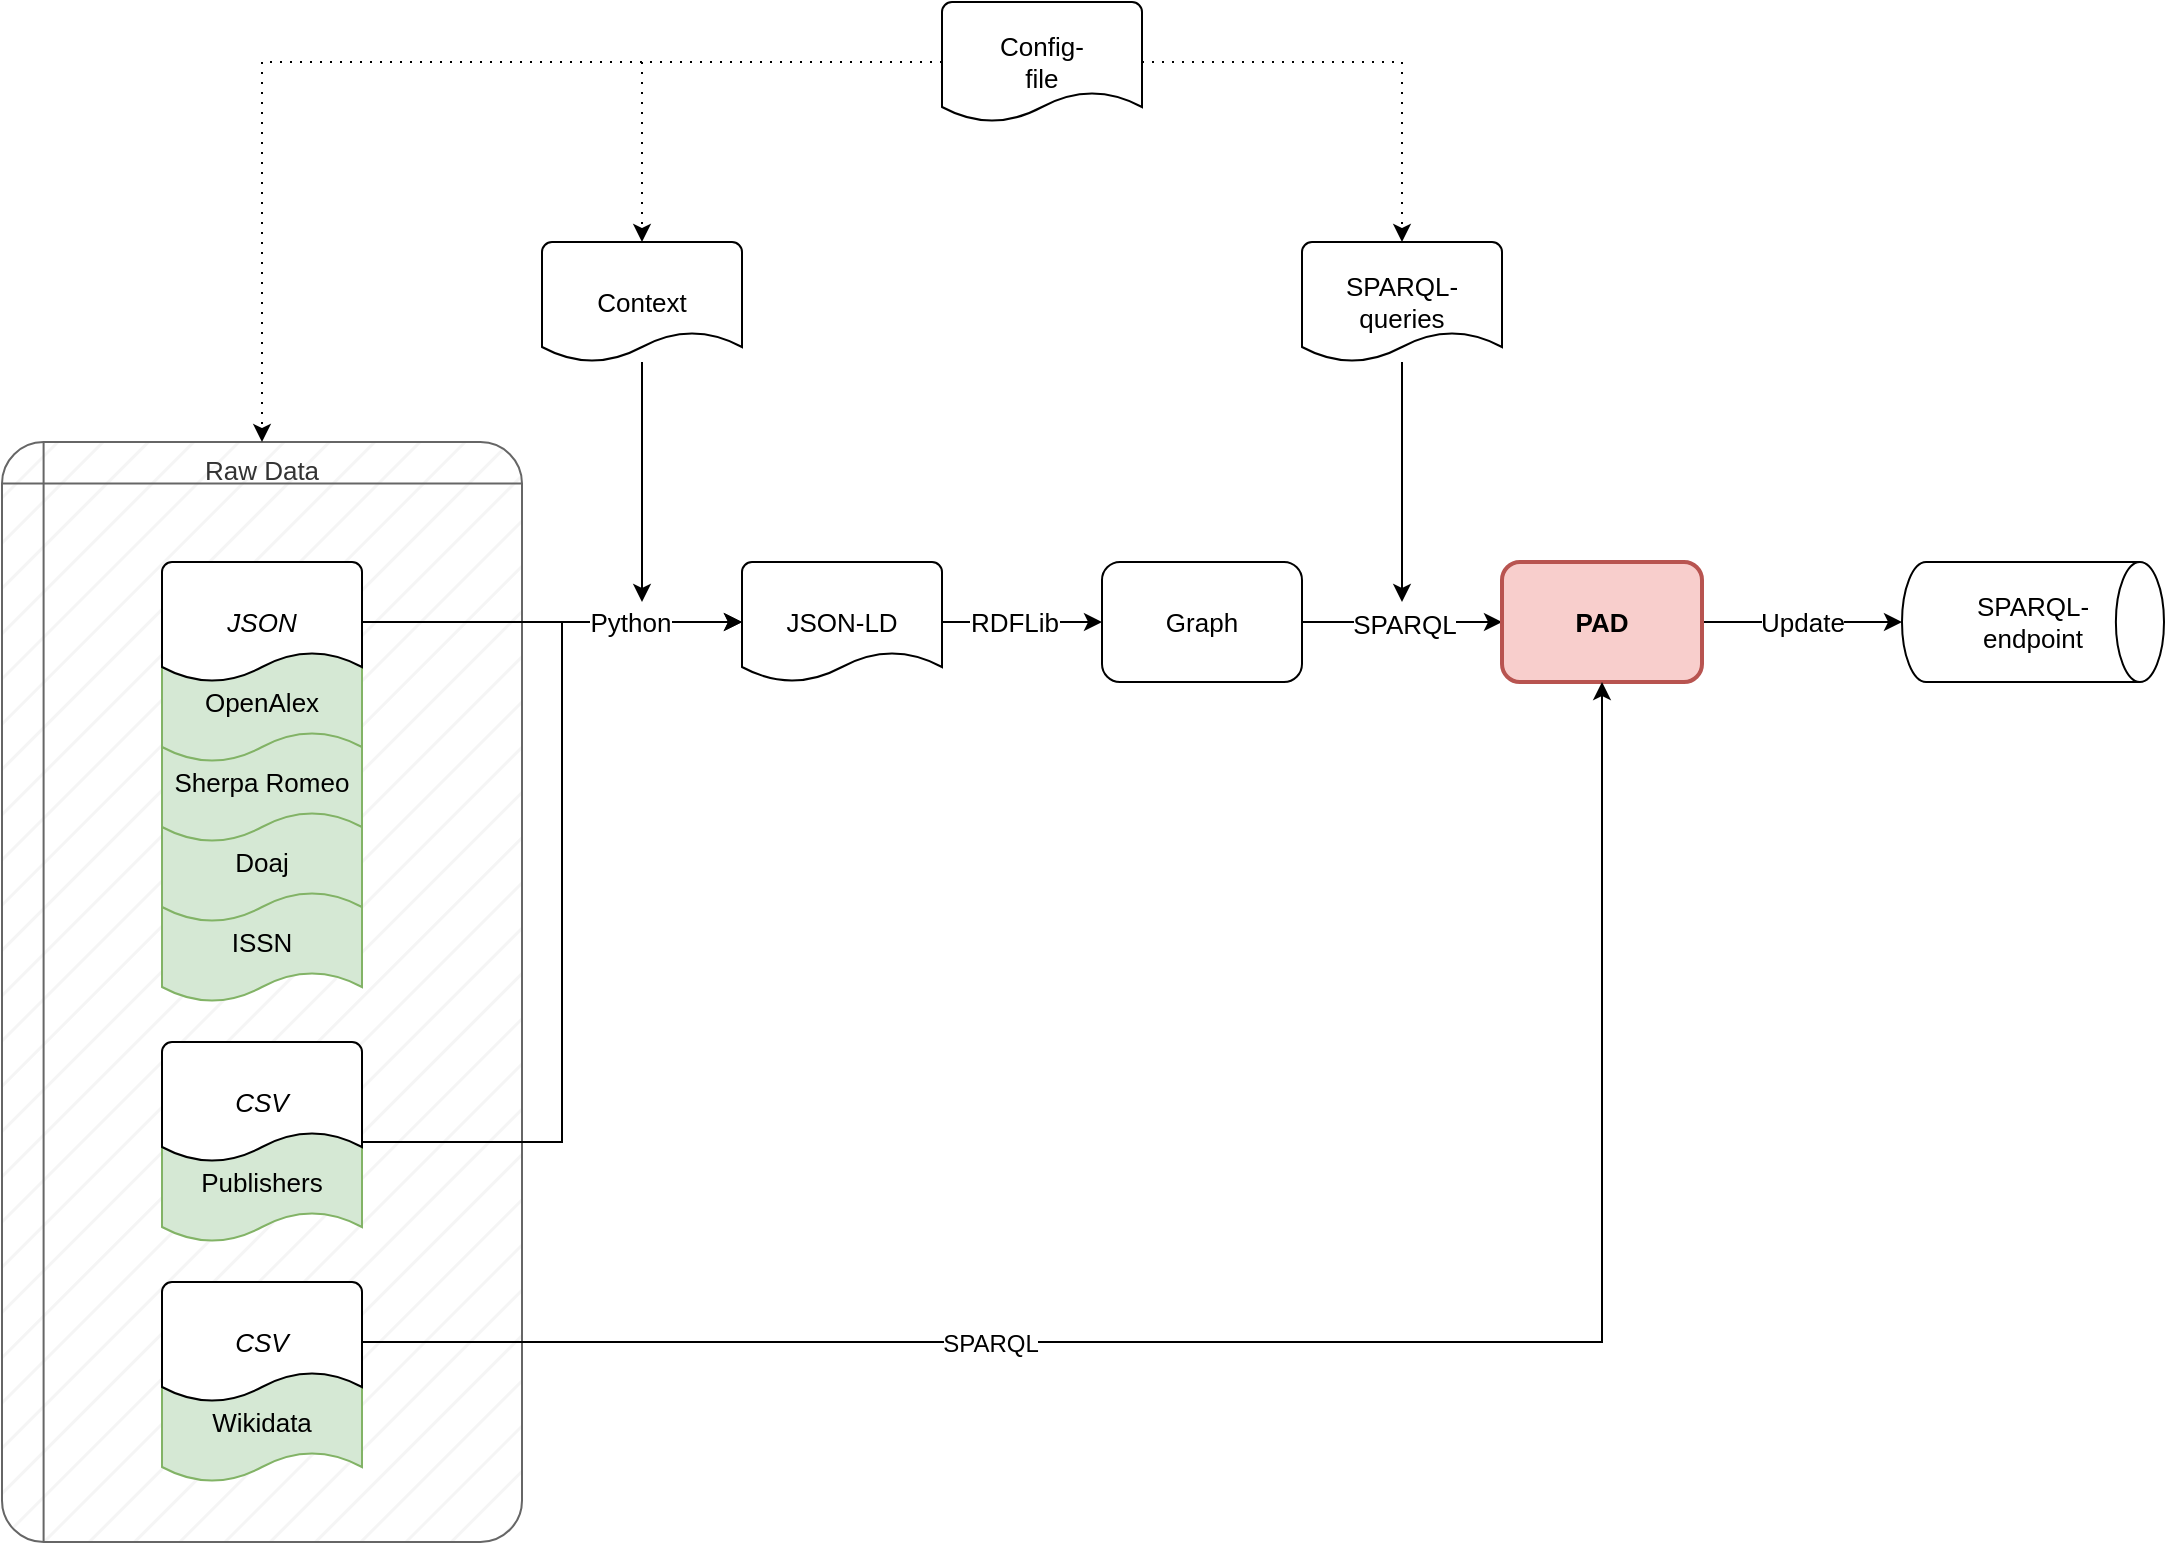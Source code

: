 <mxfile version="20.8.16" type="device" pages="3"><diagram name="Translation" id="sYjRMdspxLm2aWLChJIe"><mxGraphModel dx="1818" dy="862" grid="0" gridSize="10" guides="1" tooltips="1" connect="1" arrows="1" fold="1" page="0" pageScale="1" pageWidth="827" pageHeight="1169" math="0" shadow="0"><root><mxCell id="c2gxaEiidWVU3qyEdAq_-0"/><mxCell id="c2gxaEiidWVU3qyEdAq_-1" parent="c2gxaEiidWVU3qyEdAq_-0"/><mxCell id="c2gxaEiidWVU3qyEdAq_-2" value="&lt;div style=&quot;font-size: 13px;&quot;&gt;&lt;span style=&quot;background-color: initial; font-size: 13px;&quot;&gt;Raw Data&lt;/span&gt;&lt;/div&gt;" style="shape=internalStorage;whiteSpace=wrap;html=1;dx=15;dy=15;rounded=1;arcSize=8;strokeWidth=1;fontFamily=Helvetica;fontSize=13;align=center;verticalAlign=top;fillColor=#f5f5f5;fillStyle=hatch;strokeColor=#666666;fontColor=#333333;fontStyle=0" parent="c2gxaEiidWVU3qyEdAq_-1" vertex="1"><mxGeometry x="-110" y="220" width="260" height="550" as="geometry"/></mxCell><mxCell id="c2gxaEiidWVU3qyEdAq_-3" value="Publishers" style="strokeWidth=1;html=1;shape=mxgraph.flowchart.document2;whiteSpace=wrap;size=0.25;fontFamily=Helvetica;fontSize=13;fontStyle=0;fillColor=#d5e8d4;strokeColor=#82b366;" parent="c2gxaEiidWVU3qyEdAq_-1" vertex="1"><mxGeometry x="-30" y="560" width="100" height="60" as="geometry"/></mxCell><mxCell id="c2gxaEiidWVU3qyEdAq_-6" style="edgeStyle=orthogonalEdgeStyle;rounded=0;orthogonalLoop=1;jettySize=auto;html=1;fontFamily=Helvetica;fontSize=13;fontStyle=0" parent="c2gxaEiidWVU3qyEdAq_-1" source="c2gxaEiidWVU3qyEdAq_-7" edge="1"><mxGeometry relative="1" as="geometry"><mxPoint x="210" y="300" as="targetPoint"/></mxGeometry></mxCell><mxCell id="c2gxaEiidWVU3qyEdAq_-7" value="Context" style="strokeWidth=1;html=1;shape=mxgraph.flowchart.document2;whiteSpace=wrap;size=0.25;fontFamily=Helvetica;fontSize=13;fontStyle=0" parent="c2gxaEiidWVU3qyEdAq_-1" vertex="1"><mxGeometry x="160" y="120" width="100" height="60" as="geometry"/></mxCell><mxCell id="c2gxaEiidWVU3qyEdAq_-8" style="edgeStyle=orthogonalEdgeStyle;rounded=0;orthogonalLoop=1;jettySize=auto;html=1;fontFamily=Helvetica;fontSize=13;fontStyle=0" parent="c2gxaEiidWVU3qyEdAq_-1" source="c2gxaEiidWVU3qyEdAq_-10" target="c2gxaEiidWVU3qyEdAq_-13" edge="1"><mxGeometry relative="1" as="geometry"/></mxCell><mxCell id="c2gxaEiidWVU3qyEdAq_-9" value="RDFLib" style="edgeLabel;html=1;align=center;verticalAlign=middle;resizable=0;points=[];fontSize=13;fontFamily=Helvetica;fontStyle=0" parent="c2gxaEiidWVU3qyEdAq_-8" vertex="1" connectable="0"><mxGeometry x="-0.193" y="2" relative="1" as="geometry"><mxPoint x="3" y="2" as="offset"/></mxGeometry></mxCell><mxCell id="c2gxaEiidWVU3qyEdAq_-10" value="JSON-LD" style="strokeWidth=1;html=1;shape=mxgraph.flowchart.document2;whiteSpace=wrap;size=0.25;fontFamily=Helvetica;fontSize=13;fontStyle=0" parent="c2gxaEiidWVU3qyEdAq_-1" vertex="1"><mxGeometry x="260" y="280" width="100" height="60" as="geometry"/></mxCell><mxCell id="c2gxaEiidWVU3qyEdAq_-11" style="edgeStyle=orthogonalEdgeStyle;rounded=0;orthogonalLoop=1;jettySize=auto;html=1;fontFamily=Helvetica;fontSize=13;fontStyle=0" parent="c2gxaEiidWVU3qyEdAq_-1" source="c2gxaEiidWVU3qyEdAq_-13" target="c2gxaEiidWVU3qyEdAq_-24" edge="1"><mxGeometry relative="1" as="geometry"/></mxCell><mxCell id="c2gxaEiidWVU3qyEdAq_-12" value="SPARQL" style="edgeLabel;html=1;align=center;verticalAlign=middle;resizable=0;points=[];fontSize=13;fontFamily=Helvetica;fontStyle=0" parent="c2gxaEiidWVU3qyEdAq_-11" vertex="1" connectable="0"><mxGeometry x="0.205" y="-2" relative="1" as="geometry"><mxPoint x="-10" y="-1" as="offset"/></mxGeometry></mxCell><mxCell id="c2gxaEiidWVU3qyEdAq_-13" value="Graph" style="rounded=1;whiteSpace=wrap;html=1;fontFamily=Helvetica;fontSize=13;strokeWidth=1;fontStyle=0" parent="c2gxaEiidWVU3qyEdAq_-1" vertex="1"><mxGeometry x="440" y="280" width="100" height="60" as="geometry"/></mxCell><mxCell id="c2gxaEiidWVU3qyEdAq_-14" style="edgeStyle=orthogonalEdgeStyle;rounded=0;orthogonalLoop=1;jettySize=auto;html=1;fontFamily=Helvetica;fontSize=13;dashed=1;dashPattern=1 4;fontStyle=0" parent="c2gxaEiidWVU3qyEdAq_-1" source="c2gxaEiidWVU3qyEdAq_-18" target="c2gxaEiidWVU3qyEdAq_-2" edge="1"><mxGeometry relative="1" as="geometry"/></mxCell><mxCell id="c2gxaEiidWVU3qyEdAq_-16" style="edgeStyle=orthogonalEdgeStyle;rounded=0;orthogonalLoop=1;jettySize=auto;html=1;fontFamily=Helvetica;fontSize=13;dashed=1;dashPattern=1 4;fontStyle=0" parent="c2gxaEiidWVU3qyEdAq_-1" source="c2gxaEiidWVU3qyEdAq_-18" target="c2gxaEiidWVU3qyEdAq_-7" edge="1"><mxGeometry relative="1" as="geometry"/></mxCell><mxCell id="c2gxaEiidWVU3qyEdAq_-17" style="edgeStyle=orthogonalEdgeStyle;rounded=0;orthogonalLoop=1;jettySize=auto;html=1;fontFamily=Helvetica;fontSize=13;dashed=1;dashPattern=1 4;fontStyle=0" parent="c2gxaEiidWVU3qyEdAq_-1" source="c2gxaEiidWVU3qyEdAq_-18" target="c2gxaEiidWVU3qyEdAq_-19" edge="1"><mxGeometry relative="1" as="geometry"/></mxCell><mxCell id="c2gxaEiidWVU3qyEdAq_-18" value="Config-&lt;br style=&quot;font-size: 13px;&quot;&gt;file" style="strokeWidth=1;html=1;shape=mxgraph.flowchart.document2;whiteSpace=wrap;size=0.25;fontFamily=Helvetica;fontSize=13;fontStyle=0" parent="c2gxaEiidWVU3qyEdAq_-1" vertex="1"><mxGeometry x="360" width="100" height="60" as="geometry"/></mxCell><mxCell id="c2gxaEiidWVU3qyEdAq_-19" value="SPARQL-&lt;br style=&quot;font-size: 13px;&quot;&gt;queries" style="strokeWidth=1;html=1;shape=mxgraph.flowchart.document2;whiteSpace=wrap;size=0.25;fontFamily=Helvetica;fontSize=13;fontStyle=0" parent="c2gxaEiidWVU3qyEdAq_-1" vertex="1"><mxGeometry x="540" y="120" width="100" height="60" as="geometry"/></mxCell><mxCell id="c2gxaEiidWVU3qyEdAq_-20" style="edgeStyle=orthogonalEdgeStyle;rounded=0;orthogonalLoop=1;jettySize=auto;html=1;fontFamily=Helvetica;fontSize=13;fontStyle=0" parent="c2gxaEiidWVU3qyEdAq_-1" source="c2gxaEiidWVU3qyEdAq_-24" target="c2gxaEiidWVU3qyEdAq_-29" edge="1"><mxGeometry relative="1" as="geometry"/></mxCell><mxCell id="c2gxaEiidWVU3qyEdAq_-21" value="Update" style="edgeLabel;html=1;align=center;verticalAlign=middle;resizable=0;points=[];fontSize=13;fontFamily=Helvetica;fontStyle=0" parent="c2gxaEiidWVU3qyEdAq_-20" vertex="1" connectable="0"><mxGeometry x="-0.247" y="2" relative="1" as="geometry"><mxPoint x="12" y="2" as="offset"/></mxGeometry></mxCell><mxCell id="c2gxaEiidWVU3qyEdAq_-24" value="PAD" style="rounded=1;whiteSpace=wrap;html=1;fontFamily=Helvetica;fontSize=13;strokeWidth=2;fontStyle=1;fillColor=#f8cecc;strokeColor=#b85450;" parent="c2gxaEiidWVU3qyEdAq_-1" vertex="1"><mxGeometry x="640" y="280" width="100" height="60" as="geometry"/></mxCell><mxCell id="c2gxaEiidWVU3qyEdAq_-25" style="edgeStyle=orthogonalEdgeStyle;rounded=0;orthogonalLoop=1;jettySize=auto;html=1;fontFamily=Helvetica;fontSize=13;fontStyle=0" parent="c2gxaEiidWVU3qyEdAq_-1" source="c2gxaEiidWVU3qyEdAq_-19" edge="1"><mxGeometry relative="1" as="geometry"><mxPoint x="590" y="300" as="targetPoint"/></mxGeometry></mxCell><mxCell id="c2gxaEiidWVU3qyEdAq_-34" style="edgeStyle=orthogonalEdgeStyle;rounded=0;orthogonalLoop=1;jettySize=auto;html=1;fontFamily=Helvetica;fontSize=13;fontStyle=0" parent="c2gxaEiidWVU3qyEdAq_-1" source="c2gxaEiidWVU3qyEdAq_-36" target="c2gxaEiidWVU3qyEdAq_-10" edge="1"><mxGeometry relative="1" as="geometry"><Array as="points"><mxPoint x="170" y="570"/><mxPoint x="170" y="310"/></Array></mxGeometry></mxCell><mxCell id="c2gxaEiidWVU3qyEdAq_-36" value="CSV" style="strokeWidth=1;html=1;shape=mxgraph.flowchart.document2;whiteSpace=wrap;size=0.25;fontFamily=Helvetica;fontSize=13;fontStyle=2" parent="c2gxaEiidWVU3qyEdAq_-1" vertex="1"><mxGeometry x="-30" y="520" width="100" height="60" as="geometry"/></mxCell><mxCell id="c2gxaEiidWVU3qyEdAq_-46" value="ISSN" style="strokeWidth=1;html=1;shape=mxgraph.flowchart.document2;whiteSpace=wrap;size=0.25;fontFamily=Helvetica;fontSize=13;fontStyle=0;fillColor=#d5e8d4;strokeColor=#82b366;" parent="c2gxaEiidWVU3qyEdAq_-1" vertex="1"><mxGeometry x="-30" y="440" width="100" height="60" as="geometry"/></mxCell><mxCell id="c2gxaEiidWVU3qyEdAq_-47" value="Doaj" style="strokeWidth=1;html=1;shape=mxgraph.flowchart.document2;whiteSpace=wrap;size=0.25;fontFamily=Helvetica;fontSize=13;fontStyle=0;fillColor=#d5e8d4;strokeColor=#82b366;" parent="c2gxaEiidWVU3qyEdAq_-1" vertex="1"><mxGeometry x="-30" y="400" width="100" height="60" as="geometry"/></mxCell><mxCell id="c2gxaEiidWVU3qyEdAq_-48" value="Sherpa Romeo" style="strokeWidth=1;html=1;shape=mxgraph.flowchart.document2;whiteSpace=wrap;size=0.25;fontFamily=Helvetica;fontSize=13;fontStyle=0;fillColor=#d5e8d4;strokeColor=#82b366;" parent="c2gxaEiidWVU3qyEdAq_-1" vertex="1"><mxGeometry x="-30" y="360" width="100" height="60" as="geometry"/></mxCell><mxCell id="c2gxaEiidWVU3qyEdAq_-49" value="OpenAlex&lt;span style=&quot;color: rgba(0, 0, 0, 0); font-family: monospace; font-size: 0px; text-align: start;&quot;&gt;%3CmxGraphModel%3E%3Croot%3E%3CmxCell%20id%3D%220%22%2F%3E%3CmxCell%20id%3D%221%22%20parent%3D%220%22%2F%3E%3CmxCell%20id%3D%222%22%20value%3D%22JSON%22%20style%3D%22strokeWidth%3D1%3Bhtml%3D1%3Bshape%3Dmxgraph.flowchart.document2%3BwhiteSpace%3Dwrap%3Bsize%3D0.25%3BfontFamily%3DHelvetica%3BfontSize%3D13%3BfontStyle%3D0%22%20vertex%3D%221%22%20parent%3D%221%22%3E%3CmxGeometry%20x%3D%22-30%22%20y%3D%22280%22%20width%3D%22100%22%20height%3D%2260%22%20as%3D%22geometry%22%2F%3E%3C%2FmxCell%3E%3C%2Froot%3E%3C%2FmxGraphModel%3E&lt;/span&gt;" style="strokeWidth=1;html=1;shape=mxgraph.flowchart.document2;whiteSpace=wrap;size=0.25;fontFamily=Helvetica;fontSize=13;fontStyle=0;fillColor=#d5e8d4;strokeColor=#82b366;" parent="c2gxaEiidWVU3qyEdAq_-1" vertex="1"><mxGeometry x="-30" y="320" width="100" height="60" as="geometry"/></mxCell><mxCell id="c2gxaEiidWVU3qyEdAq_-50" value="JSON" style="strokeWidth=1;html=1;shape=mxgraph.flowchart.document2;whiteSpace=wrap;size=0.25;fontFamily=Helvetica;fontSize=13;fontStyle=2" parent="c2gxaEiidWVU3qyEdAq_-1" vertex="1"><mxGeometry x="-30" y="280" width="100" height="60" as="geometry"/></mxCell><mxCell id="ew2tw9DcMwWB9N-YR4_P-0" value="Wikidata" style="strokeWidth=1;html=1;shape=mxgraph.flowchart.document2;whiteSpace=wrap;size=0.25;fontFamily=Helvetica;fontSize=13;fontStyle=0;fillColor=#d5e8d4;strokeColor=#82b366;" parent="c2gxaEiidWVU3qyEdAq_-1" vertex="1"><mxGeometry x="-30" y="680" width="100" height="60" as="geometry"/></mxCell><mxCell id="ew2tw9DcMwWB9N-YR4_P-2" style="edgeStyle=orthogonalEdgeStyle;rounded=0;orthogonalLoop=1;jettySize=auto;html=1;" parent="c2gxaEiidWVU3qyEdAq_-1" source="ew2tw9DcMwWB9N-YR4_P-1" target="c2gxaEiidWVU3qyEdAq_-24" edge="1"><mxGeometry relative="1" as="geometry"/></mxCell><mxCell id="ew2tw9DcMwWB9N-YR4_P-3" value="SPARQL" style="edgeLabel;html=1;align=center;verticalAlign=middle;resizable=0;points=[];fontSize=12;" parent="ew2tw9DcMwWB9N-YR4_P-2" vertex="1" connectable="0"><mxGeometry x="-0.339" y="-1" relative="1" as="geometry"><mxPoint as="offset"/></mxGeometry></mxCell><mxCell id="ew2tw9DcMwWB9N-YR4_P-1" value="CSV" style="strokeWidth=1;html=1;shape=mxgraph.flowchart.document2;whiteSpace=wrap;size=0.25;fontFamily=Helvetica;fontSize=13;fontStyle=2" parent="c2gxaEiidWVU3qyEdAq_-1" vertex="1"><mxGeometry x="-30" y="640" width="100" height="60" as="geometry"/></mxCell><mxCell id="c2gxaEiidWVU3qyEdAq_-29" value="SPARQL-&lt;br style=&quot;font-size: 13px;&quot;&gt;endpoint" style="strokeWidth=1;html=1;shape=mxgraph.flowchart.direct_data;whiteSpace=wrap;fontFamily=Helvetica;fontSize=13;fillColor=default;fontStyle=0" parent="c2gxaEiidWVU3qyEdAq_-1" vertex="1"><mxGeometry x="840" y="280" width="131" height="60" as="geometry"/></mxCell><mxCell id="c2gxaEiidWVU3qyEdAq_-4" style="edgeStyle=orthogonalEdgeStyle;rounded=0;orthogonalLoop=1;jettySize=auto;html=1;fontFamily=Helvetica;fontSize=13;fontStyle=0" parent="c2gxaEiidWVU3qyEdAq_-1" source="c2gxaEiidWVU3qyEdAq_-50" target="c2gxaEiidWVU3qyEdAq_-10" edge="1"><mxGeometry relative="1" as="geometry"/></mxCell><mxCell id="c2gxaEiidWVU3qyEdAq_-5" value="Python" style="edgeLabel;html=1;align=center;verticalAlign=middle;resizable=0;points=[];fontSize=13;fontFamily=Helvetica;fontStyle=0" parent="c2gxaEiidWVU3qyEdAq_-4" vertex="1" connectable="0"><mxGeometry x="0.303" relative="1" as="geometry"><mxPoint x="10" as="offset"/></mxGeometry></mxCell></root></mxGraphModel></diagram><diagram name="Prototype" id="tJihQ-hHPRBWnKz2Kejf"><mxGraphModel dx="1018" dy="862" grid="1" gridSize="10" guides="1" tooltips="1" connect="1" arrows="1" fold="1" page="0" pageScale="1" pageWidth="827" pageHeight="1169" math="0" shadow="0"><root><mxCell id="goC4X0gb50FKTec_rZcf-0"/><mxCell id="goC4X0gb50FKTec_rZcf-1" parent="goC4X0gb50FKTec_rZcf-0"/><mxCell id="goC4X0gb50FKTec_rZcf-26" value="" style="group;fontSize=13;fontStyle=0;recursiveResize=0;" parent="goC4X0gb50FKTec_rZcf-1" vertex="1" connectable="0"><mxGeometry x="420" y="130" width="270" height="360" as="geometry"/></mxCell><mxCell id="goC4X0gb50FKTec_rZcf-27" value="&lt;div style=&quot;font-size: 13px;&quot;&gt;&lt;span style=&quot;background-color: initial; font-size: 13px;&quot;&gt;PAD Database&lt;/span&gt;&lt;/div&gt;" style="shape=internalStorage;whiteSpace=wrap;html=1;dx=15;dy=15;rounded=1;arcSize=8;strokeWidth=1;fontFamily=Helvetica;fontSize=13;align=center;verticalAlign=top;fillColor=#d5e8d4;fillStyle=hatch;strokeColor=#82b366;fontStyle=0" parent="goC4X0gb50FKTec_rZcf-26" vertex="1"><mxGeometry width="270" height="360" as="geometry"/></mxCell><mxCell id="goC4X0gb50FKTec_rZcf-28" value="&lt;br&gt;PAD&lt;br style=&quot;font-size: 13px;&quot;&gt;Triple-Store" style="strokeWidth=1;html=1;shape=mxgraph.flowchart.database;whiteSpace=wrap;fontFamily=Helvetica;fontSize=13;fontStyle=0" parent="goC4X0gb50FKTec_rZcf-26" vertex="1"><mxGeometry x="58.75" y="260" width="152.5" height="80" as="geometry"/></mxCell><mxCell id="goC4X0gb50FKTec_rZcf-29" value="SPARQL-&lt;br style=&quot;font-size: 13px;&quot;&gt;endpoint" style="strokeWidth=1;html=1;shape=mxgraph.flowchart.direct_data;whiteSpace=wrap;fontFamily=Helvetica;fontSize=13;fillColor=default;fontStyle=0" parent="goC4X0gb50FKTec_rZcf-26" vertex="1"><mxGeometry x="69.5" y="55" width="131" height="60" as="geometry"/></mxCell><mxCell id="goC4X0gb50FKTec_rZcf-30" style="edgeStyle=orthogonalEdgeStyle;rounded=0;orthogonalLoop=1;jettySize=auto;html=1;fontFamily=Helvetica;fontSize=13;fontStyle=0" parent="goC4X0gb50FKTec_rZcf-26" source="goC4X0gb50FKTec_rZcf-28" target="goC4X0gb50FKTec_rZcf-29" edge="1"><mxGeometry relative="1" as="geometry"/></mxCell><mxCell id="goC4X0gb50FKTec_rZcf-31" style="rounded=0;orthogonalLoop=1;jettySize=auto;html=1;fontFamily=Helvetica;fontSize=13;edgeStyle=orthogonalEdgeStyle;fontStyle=0" parent="goC4X0gb50FKTec_rZcf-26" source="goC4X0gb50FKTec_rZcf-32" target="goC4X0gb50FKTec_rZcf-29" edge="1"><mxGeometry relative="1" as="geometry"/></mxCell><mxCell id="goC4X0gb50FKTec_rZcf-32" value="Reasoner" style="strokeWidth=1;html=1;shape=mxgraph.flowchart.decision;whiteSpace=wrap;fillStyle=auto;fontFamily=Helvetica;fontSize=13;fontStyle=0" parent="goC4X0gb50FKTec_rZcf-26" vertex="1"><mxGeometry x="85" y="140" width="100" height="100" as="geometry"/></mxCell><mxCell id="goC4X0gb50FKTec_rZcf-33" style="rounded=0;orthogonalLoop=1;jettySize=auto;html=1;fontFamily=Helvetica;fontSize=13;edgeStyle=orthogonalEdgeStyle;fontStyle=0" parent="goC4X0gb50FKTec_rZcf-26" source="goC4X0gb50FKTec_rZcf-28" target="goC4X0gb50FKTec_rZcf-32" edge="1"><mxGeometry relative="1" as="geometry"/></mxCell><mxCell id="goC4X0gb50FKTec_rZcf-51" value="" style="group;recursiveResize=0;" parent="goC4X0gb50FKTec_rZcf-1" vertex="1" connectable="0"><mxGeometry x="1200" y="40" width="270" height="240" as="geometry"/></mxCell><mxCell id="goC4X0gb50FKTec_rZcf-52" value="&lt;div style=&quot;font-size: 13px;&quot;&gt;&lt;span style=&quot;background-color: initial; font-size: 13px;&quot;&gt;Journal Observatory (prototype)&lt;/span&gt;&lt;/div&gt;" style="shape=internalStorage;whiteSpace=wrap;html=1;dx=15;dy=15;rounded=1;arcSize=8;strokeWidth=1;fontFamily=Helvetica;fontSize=13;align=center;verticalAlign=top;fillColor=#d5e8d4;fillStyle=hatch;strokeColor=#82b366;fontStyle=0" parent="goC4X0gb50FKTec_rZcf-51" vertex="1"><mxGeometry width="270" height="240" as="geometry"/></mxCell><mxCell id="goC4X0gb50FKTec_rZcf-53" style="edgeStyle=orthogonalEdgeStyle;rounded=0;orthogonalLoop=1;jettySize=auto;html=1;" parent="goC4X0gb50FKTec_rZcf-51" source="goC4X0gb50FKTec_rZcf-54" target="goC4X0gb50FKTec_rZcf-57" edge="1"><mxGeometry relative="1" as="geometry"/></mxCell><mxCell id="goC4X0gb50FKTec_rZcf-54" value="React&lt;br&gt;(comunica)" style="rounded=1;whiteSpace=wrap;html=1;fillStyle=auto;fontFamily=Helvetica;fontSize=13;strokeWidth=1;fontStyle=0" parent="goC4X0gb50FKTec_rZcf-51" vertex="1"><mxGeometry x="75" y="55" width="120" height="60" as="geometry"/></mxCell><mxCell id="goC4X0gb50FKTec_rZcf-57" value="WebApp" style="ellipse;shape=cloud;whiteSpace=wrap;html=1;" parent="goC4X0gb50FKTec_rZcf-51" vertex="1"><mxGeometry x="75" y="140" width="120" height="80" as="geometry"/></mxCell><mxCell id="goC4X0gb50FKTec_rZcf-58" value="User" style="shape=umlActor;verticalLabelPosition=bottom;verticalAlign=top;html=1;outlineConnect=0;fontSize=13;" parent="goC4X0gb50FKTec_rZcf-1" vertex="1"><mxGeometry x="1630" y="340" width="40" height="80" as="geometry"/></mxCell><mxCell id="goC4X0gb50FKTec_rZcf-63" style="edgeStyle=orthogonalEdgeStyle;rounded=0;orthogonalLoop=1;jettySize=auto;html=1;exitX=1;exitY=0.5;exitDx=0;exitDy=0;exitPerimeter=0;" parent="goC4X0gb50FKTec_rZcf-1" source="3m9Ke_DKzFC3IxKpLCKD-2" target="goC4X0gb50FKTec_rZcf-58" edge="1"><mxGeometry relative="1" as="geometry"><Array as="points"><mxPoint x="1401" y="405"/></Array><mxPoint x="1540" y="460" as="sourcePoint"/></mxGeometry></mxCell><mxCell id="goC4X0gb50FKTec_rZcf-64" value="REST" style="edgeLabel;html=1;align=center;verticalAlign=middle;resizable=0;points=[];fontSize=13;" parent="goC4X0gb50FKTec_rZcf-63" vertex="1" connectable="0"><mxGeometry x="0.58" y="-2" relative="1" as="geometry"><mxPoint x="10" as="offset"/></mxGeometry></mxCell><mxCell id="goC4X0gb50FKTec_rZcf-65" style="edgeStyle=orthogonalEdgeStyle;rounded=0;orthogonalLoop=1;jettySize=auto;html=1;" parent="goC4X0gb50FKTec_rZcf-1" source="goC4X0gb50FKTec_rZcf-57" target="goC4X0gb50FKTec_rZcf-58" edge="1"><mxGeometry relative="1" as="geometry"><Array as="points"><mxPoint x="1540" y="220"/><mxPoint x="1540" y="370"/></Array></mxGeometry></mxCell><mxCell id="goC4X0gb50FKTec_rZcf-66" value="GUI" style="edgeLabel;html=1;align=center;verticalAlign=middle;resizable=0;points=[];fontSize=13;" parent="goC4X0gb50FKTec_rZcf-65" vertex="1" connectable="0"><mxGeometry x="0.546" y="-4" relative="1" as="geometry"><mxPoint x="54" y="7" as="offset"/></mxGeometry></mxCell><mxCell id="3m9Ke_DKzFC3IxKpLCKD-0" value="" style="group" vertex="1" connectable="0" parent="goC4X0gb50FKTec_rZcf-1"><mxGeometry x="1200" y="304" width="270" height="300" as="geometry"/></mxCell><mxCell id="3m9Ke_DKzFC3IxKpLCKD-1" value="&lt;div style=&quot;font-size: 13px;&quot;&gt;&lt;span style=&quot;background-color: initial; font-size: 13px;&quot;&gt;JOB-API&lt;/span&gt;&lt;/div&gt;" style="shape=internalStorage;whiteSpace=wrap;html=1;dx=15;dy=15;rounded=1;arcSize=8;strokeWidth=1;fontFamily=Helvetica;fontSize=13;align=center;verticalAlign=top;fillColor=#d5e8d4;fillStyle=hatch;strokeColor=#82b366;fontStyle=0" vertex="1" parent="3m9Ke_DKzFC3IxKpLCKD-0"><mxGeometry width="270" height="300" as="geometry"/></mxCell><mxCell id="3m9Ke_DKzFC3IxKpLCKD-2" value="HTTP&lt;br style=&quot;font-size: 13px;&quot;&gt;Endpoint" style="strokeWidth=1;html=1;shape=mxgraph.flowchart.direct_data;whiteSpace=wrap;fontFamily=Helvetica;fontSize=13;fillColor=default;fontStyle=0" vertex="1" parent="3m9Ke_DKzFC3IxKpLCKD-0"><mxGeometry x="69.5" y="70" width="131" height="60" as="geometry"/></mxCell><mxCell id="3m9Ke_DKzFC3IxKpLCKD-3" style="edgeStyle=orthogonalEdgeStyle;rounded=0;orthogonalLoop=1;jettySize=auto;html=1;fontFamily=Helvetica;fontSize=13;startArrow=classic;startFill=1;fontStyle=0" edge="1" parent="3m9Ke_DKzFC3IxKpLCKD-0" source="3m9Ke_DKzFC3IxKpLCKD-4" target="3m9Ke_DKzFC3IxKpLCKD-2"><mxGeometry relative="1" as="geometry"/></mxCell><mxCell id="3m9Ke_DKzFC3IxKpLCKD-4" value="Flask" style="rounded=1;whiteSpace=wrap;html=1;fillStyle=auto;fontFamily=Helvetica;fontSize=13;strokeWidth=1;fontStyle=0" vertex="1" parent="3m9Ke_DKzFC3IxKpLCKD-0"><mxGeometry x="75" y="200" width="120" height="60" as="geometry"/></mxCell><mxCell id="3m9Ke_DKzFC3IxKpLCKD-5" value="" style="group;fontSize=13;fontStyle=0;recursiveResize=0;" vertex="1" connectable="0" parent="goC4X0gb50FKTec_rZcf-1"><mxGeometry x="810" y="130" width="270" height="360" as="geometry"/></mxCell><mxCell id="3m9Ke_DKzFC3IxKpLCKD-6" value="&lt;div style=&quot;font-size: 13px;&quot;&gt;&lt;span style=&quot;background-color: initial; font-size: 13px;&quot;&gt;JOB Database&lt;/span&gt;&lt;/div&gt;" style="shape=internalStorage;whiteSpace=wrap;html=1;dx=15;dy=15;rounded=1;arcSize=8;strokeWidth=1;fontFamily=Helvetica;fontSize=13;align=center;verticalAlign=top;fillColor=#d5e8d4;fillStyle=hatch;strokeColor=#82b366;fontStyle=0" vertex="1" parent="3m9Ke_DKzFC3IxKpLCKD-5"><mxGeometry width="270" height="360" as="geometry"/></mxCell><mxCell id="3m9Ke_DKzFC3IxKpLCKD-7" value="&lt;br&gt;JOB&lt;br style=&quot;font-size: 13px;&quot;&gt;Triple-Store" style="strokeWidth=1;html=1;shape=mxgraph.flowchart.database;whiteSpace=wrap;fontFamily=Helvetica;fontSize=13;fontStyle=0" vertex="1" parent="3m9Ke_DKzFC3IxKpLCKD-5"><mxGeometry x="58.75" y="260" width="152.5" height="80" as="geometry"/></mxCell><mxCell id="3m9Ke_DKzFC3IxKpLCKD-8" value="SPARQL-&lt;br style=&quot;font-size: 13px;&quot;&gt;endpoint" style="strokeWidth=1;html=1;shape=mxgraph.flowchart.direct_data;whiteSpace=wrap;fontFamily=Helvetica;fontSize=13;fillColor=default;fontStyle=0" vertex="1" parent="3m9Ke_DKzFC3IxKpLCKD-5"><mxGeometry x="69.5" y="55" width="131" height="60" as="geometry"/></mxCell><mxCell id="3m9Ke_DKzFC3IxKpLCKD-9" style="edgeStyle=orthogonalEdgeStyle;rounded=0;orthogonalLoop=1;jettySize=auto;html=1;fontFamily=Helvetica;fontSize=13;fontStyle=0" edge="1" parent="3m9Ke_DKzFC3IxKpLCKD-5" source="3m9Ke_DKzFC3IxKpLCKD-7" target="3m9Ke_DKzFC3IxKpLCKD-8"><mxGeometry relative="1" as="geometry"/></mxCell><mxCell id="3m9Ke_DKzFC3IxKpLCKD-10" style="rounded=0;orthogonalLoop=1;jettySize=auto;html=1;fontFamily=Helvetica;fontSize=13;edgeStyle=orthogonalEdgeStyle;fontStyle=0" edge="1" parent="3m9Ke_DKzFC3IxKpLCKD-5" source="3m9Ke_DKzFC3IxKpLCKD-11" target="3m9Ke_DKzFC3IxKpLCKD-8"><mxGeometry relative="1" as="geometry"/></mxCell><mxCell id="3m9Ke_DKzFC3IxKpLCKD-11" value="Reasoner" style="strokeWidth=1;html=1;shape=mxgraph.flowchart.decision;whiteSpace=wrap;fillStyle=auto;fontFamily=Helvetica;fontSize=13;fontStyle=0" vertex="1" parent="3m9Ke_DKzFC3IxKpLCKD-5"><mxGeometry x="85" y="140" width="100" height="100" as="geometry"/></mxCell><mxCell id="3m9Ke_DKzFC3IxKpLCKD-12" style="rounded=0;orthogonalLoop=1;jettySize=auto;html=1;fontFamily=Helvetica;fontSize=13;edgeStyle=orthogonalEdgeStyle;fontStyle=0" edge="1" parent="3m9Ke_DKzFC3IxKpLCKD-5" source="3m9Ke_DKzFC3IxKpLCKD-7" target="3m9Ke_DKzFC3IxKpLCKD-11"><mxGeometry relative="1" as="geometry"/></mxCell><mxCell id="3m9Ke_DKzFC3IxKpLCKD-13" style="edgeStyle=orthogonalEdgeStyle;rounded=0;orthogonalLoop=1;jettySize=auto;html=1;entryX=0;entryY=0.5;entryDx=0;entryDy=0;entryPerimeter=0;exitX=1;exitY=0.5;exitDx=0;exitDy=0;exitPerimeter=0;" edge="1" parent="goC4X0gb50FKTec_rZcf-1" source="goC4X0gb50FKTec_rZcf-29" target="3m9Ke_DKzFC3IxKpLCKD-7"><mxGeometry relative="1" as="geometry"><Array as="points"><mxPoint x="750" y="215"/><mxPoint x="750" y="430"/></Array></mxGeometry></mxCell><mxCell id="3m9Ke_DKzFC3IxKpLCKD-14" value="Aggregation" style="edgeLabel;html=1;align=center;verticalAlign=middle;resizable=0;points=[];fontFamily=Helvetica;fontSize=12;" vertex="1" connectable="0" parent="3m9Ke_DKzFC3IxKpLCKD-13"><mxGeometry x="0.107" relative="1" as="geometry"><mxPoint y="-21" as="offset"/></mxGeometry></mxCell><mxCell id="3m9Ke_DKzFC3IxKpLCKD-15" style="edgeStyle=orthogonalEdgeStyle;rounded=0;orthogonalLoop=1;jettySize=auto;html=1;entryX=0;entryY=0.75;entryDx=0;entryDy=0;fontFamily=Helvetica;fontSize=12;" edge="1" parent="goC4X0gb50FKTec_rZcf-1" source="3m9Ke_DKzFC3IxKpLCKD-8" target="goC4X0gb50FKTec_rZcf-54"><mxGeometry relative="1" as="geometry"><Array as="points"><mxPoint x="1140" y="215"/><mxPoint x="1140" y="140"/></Array></mxGeometry></mxCell><mxCell id="3m9Ke_DKzFC3IxKpLCKD-16" style="edgeStyle=orthogonalEdgeStyle;rounded=0;orthogonalLoop=1;jettySize=auto;html=1;exitX=1;exitY=0.5;exitDx=0;exitDy=0;exitPerimeter=0;fontFamily=Helvetica;fontSize=12;" edge="1" parent="goC4X0gb50FKTec_rZcf-1" source="3m9Ke_DKzFC3IxKpLCKD-8" target="3m9Ke_DKzFC3IxKpLCKD-4"><mxGeometry relative="1" as="geometry"><Array as="points"><mxPoint x="1140" y="215"/><mxPoint x="1140" y="534"/></Array></mxGeometry></mxCell></root></mxGraphModel></diagram><diagram name="PAD_Service" id="sD4GZmFvl9_qxH8lu_BX"><mxGraphModel dx="1018" dy="862" grid="0" gridSize="10" guides="1" tooltips="1" connect="1" arrows="1" fold="1" page="0" pageScale="1" pageWidth="827" pageHeight="1169" math="0" shadow="0"><root><mxCell id="EbZ2WHtn91tYzZgfP9lV-0"/><mxCell id="EbZ2WHtn91tYzZgfP9lV-1" parent="EbZ2WHtn91tYzZgfP9lV-0"/><mxCell id="EbZ2WHtn91tYzZgfP9lV-10" style="edgeStyle=orthogonalEdgeStyle;rounded=0;orthogonalLoop=1;jettySize=auto;html=1;fontFamily=Helvetica;fontSize=13;fontStyle=0" parent="EbZ2WHtn91tYzZgfP9lV-1" source="EbZ2WHtn91tYzZgfP9lV-31" target="EbZ2WHtn91tYzZgfP9lV-21" edge="1"><mxGeometry relative="1" as="geometry"><mxPoint x="1880" y="200" as="targetPoint"/><Array as="points"><mxPoint x="1460" y="280"/><mxPoint x="1460" y="280"/></Array></mxGeometry></mxCell><mxCell id="EbZ2WHtn91tYzZgfP9lV-11" value="REST" style="edgeLabel;html=1;align=right;verticalAlign=middle;resizable=0;points=[];fontSize=13;fontFamily=Helvetica;fontStyle=0" parent="EbZ2WHtn91tYzZgfP9lV-10" vertex="1" connectable="0"><mxGeometry x="0.866" y="-1" relative="1" as="geometry"><mxPoint x="-30" as="offset"/></mxGeometry></mxCell><mxCell id="EbZ2WHtn91tYzZgfP9lV-12" style="edgeStyle=orthogonalEdgeStyle;rounded=0;orthogonalLoop=1;jettySize=auto;html=1;fontFamily=Helvetica;fontSize=13;fontStyle=0" parent="EbZ2WHtn91tYzZgfP9lV-1" target="EbZ2WHtn91tYzZgfP9lV-33" edge="1"><mxGeometry relative="1" as="geometry"><Array as="points"><mxPoint x="1140" y="140"/><mxPoint x="1140" y="410"/></Array><mxPoint x="1000" y="140" as="sourcePoint"/></mxGeometry></mxCell><mxCell id="EbZ2WHtn91tYzZgfP9lV-21" value="Developer" style="shape=umlActor;verticalLabelPosition=bottom;verticalAlign=top;html=1;outlineConnect=0;fontSize=13;" parent="EbZ2WHtn91tYzZgfP9lV-1" vertex="1"><mxGeometry x="1630" y="210" width="40" height="80" as="geometry"/></mxCell><mxCell id="EbZ2WHtn91tYzZgfP9lV-23" style="edgeStyle=orthogonalEdgeStyle;rounded=0;orthogonalLoop=1;jettySize=auto;html=1;fontFamily=Helvetica;fontSize=13;fontStyle=0;exitX=1;exitY=0.5;exitDx=0;exitDy=0;exitPerimeter=0;" parent="EbZ2WHtn91tYzZgfP9lV-1" source="RmGK2DQacTSv-R9IH5fk-3" target="EbZ2WHtn91tYzZgfP9lV-21" edge="1"><mxGeometry relative="1" as="geometry"><mxPoint x="1880" y="140" as="targetPoint"/><Array as="points"><mxPoint x="972" y="141"/><mxPoint x="972" y="140"/><mxPoint x="1520" y="140"/><mxPoint x="1520" y="240"/></Array><mxPoint x="1000" y="140" as="sourcePoint"/></mxGeometry></mxCell><mxCell id="EbZ2WHtn91tYzZgfP9lV-24" value="SPARQL" style="edgeLabel;html=1;align=center;verticalAlign=middle;resizable=0;points=[];fontSize=13;" parent="EbZ2WHtn91tYzZgfP9lV-23" vertex="1" connectable="0"><mxGeometry x="0.9" y="-2" relative="1" as="geometry"><mxPoint x="-24" as="offset"/></mxGeometry></mxCell><mxCell id="EbZ2WHtn91tYzZgfP9lV-29" value="" style="group" parent="EbZ2WHtn91tYzZgfP9lV-1" vertex="1" connectable="0"><mxGeometry x="1200" y="180" width="270" height="300" as="geometry"/></mxCell><mxCell id="EbZ2WHtn91tYzZgfP9lV-30" value="&lt;div style=&quot;font-size: 13px;&quot;&gt;&lt;span style=&quot;background-color: initial; font-size: 13px;&quot;&gt;PAD-API&lt;/span&gt;&lt;/div&gt;" style="shape=internalStorage;whiteSpace=wrap;html=1;dx=15;dy=15;rounded=1;arcSize=8;strokeWidth=1;fontFamily=Helvetica;fontSize=13;align=center;verticalAlign=top;fillColor=#d5e8d4;fillStyle=hatch;strokeColor=#82b366;fontStyle=0" parent="EbZ2WHtn91tYzZgfP9lV-29" vertex="1"><mxGeometry width="270" height="300" as="geometry"/></mxCell><mxCell id="EbZ2WHtn91tYzZgfP9lV-31" value="HTTP&lt;br style=&quot;font-size: 13px;&quot;&gt;Endpoint" style="strokeWidth=1;html=1;shape=mxgraph.flowchart.direct_data;whiteSpace=wrap;fontFamily=Helvetica;fontSize=13;fillColor=default;fontStyle=0" parent="EbZ2WHtn91tYzZgfP9lV-29" vertex="1"><mxGeometry x="69.5" y="70" width="131" height="60" as="geometry"/></mxCell><mxCell id="EbZ2WHtn91tYzZgfP9lV-32" style="edgeStyle=orthogonalEdgeStyle;rounded=0;orthogonalLoop=1;jettySize=auto;html=1;fontFamily=Helvetica;fontSize=13;startArrow=classic;startFill=1;fontStyle=0" parent="EbZ2WHtn91tYzZgfP9lV-29" source="EbZ2WHtn91tYzZgfP9lV-33" target="EbZ2WHtn91tYzZgfP9lV-31" edge="1"><mxGeometry relative="1" as="geometry"/></mxCell><mxCell id="EbZ2WHtn91tYzZgfP9lV-33" value="Flask" style="rounded=1;whiteSpace=wrap;html=1;fillStyle=auto;fontFamily=Helvetica;fontSize=13;strokeWidth=1;fontStyle=0" parent="EbZ2WHtn91tYzZgfP9lV-29" vertex="1"><mxGeometry x="75" y="200" width="120" height="60" as="geometry"/></mxCell><mxCell id="RmGK2DQacTSv-R9IH5fk-0" value="" style="group;fontSize=13;fontStyle=0;recursiveResize=0;" vertex="1" connectable="0" parent="EbZ2WHtn91tYzZgfP9lV-1"><mxGeometry x="796" y="56" width="270" height="360" as="geometry"/></mxCell><mxCell id="RmGK2DQacTSv-R9IH5fk-1" value="&lt;div style=&quot;font-size: 13px;&quot;&gt;&lt;span style=&quot;background-color: initial; font-size: 13px;&quot;&gt;PAD Database&lt;/span&gt;&lt;/div&gt;" style="shape=internalStorage;whiteSpace=wrap;html=1;dx=15;dy=15;rounded=1;arcSize=8;strokeWidth=1;fontFamily=Helvetica;fontSize=13;align=center;verticalAlign=top;fillColor=#d5e8d4;fillStyle=hatch;strokeColor=#82b366;fontStyle=0" vertex="1" parent="RmGK2DQacTSv-R9IH5fk-0"><mxGeometry width="270" height="360" as="geometry"/></mxCell><mxCell id="RmGK2DQacTSv-R9IH5fk-2" value="&lt;br&gt;PAD&lt;br style=&quot;font-size: 13px;&quot;&gt;Triple-Store" style="strokeWidth=1;html=1;shape=mxgraph.flowchart.database;whiteSpace=wrap;fontFamily=Helvetica;fontSize=13;fontStyle=0" vertex="1" parent="RmGK2DQacTSv-R9IH5fk-0"><mxGeometry x="58.75" y="260" width="152.5" height="80" as="geometry"/></mxCell><mxCell id="RmGK2DQacTSv-R9IH5fk-3" value="SPARQL-&lt;br style=&quot;font-size: 13px;&quot;&gt;endpoint" style="strokeWidth=1;html=1;shape=mxgraph.flowchart.direct_data;whiteSpace=wrap;fontFamily=Helvetica;fontSize=13;fillColor=default;fontStyle=0" vertex="1" parent="RmGK2DQacTSv-R9IH5fk-0"><mxGeometry x="69.5" y="55" width="131" height="60" as="geometry"/></mxCell><mxCell id="RmGK2DQacTSv-R9IH5fk-4" style="edgeStyle=orthogonalEdgeStyle;rounded=0;orthogonalLoop=1;jettySize=auto;html=1;fontFamily=Helvetica;fontSize=13;fontStyle=0" edge="1" parent="RmGK2DQacTSv-R9IH5fk-0" source="RmGK2DQacTSv-R9IH5fk-2" target="RmGK2DQacTSv-R9IH5fk-3"><mxGeometry relative="1" as="geometry"/></mxCell><mxCell id="RmGK2DQacTSv-R9IH5fk-5" style="rounded=0;orthogonalLoop=1;jettySize=auto;html=1;fontFamily=Helvetica;fontSize=13;edgeStyle=orthogonalEdgeStyle;fontStyle=0" edge="1" parent="RmGK2DQacTSv-R9IH5fk-0" source="RmGK2DQacTSv-R9IH5fk-6" target="RmGK2DQacTSv-R9IH5fk-3"><mxGeometry relative="1" as="geometry"/></mxCell><mxCell id="RmGK2DQacTSv-R9IH5fk-6" value="Reasoner" style="strokeWidth=1;html=1;shape=mxgraph.flowchart.decision;whiteSpace=wrap;fillStyle=auto;fontFamily=Helvetica;fontSize=13;fontStyle=0" vertex="1" parent="RmGK2DQacTSv-R9IH5fk-0"><mxGeometry x="85" y="140" width="100" height="100" as="geometry"/></mxCell><mxCell id="RmGK2DQacTSv-R9IH5fk-7" style="rounded=0;orthogonalLoop=1;jettySize=auto;html=1;fontFamily=Helvetica;fontSize=13;edgeStyle=orthogonalEdgeStyle;fontStyle=0" edge="1" parent="RmGK2DQacTSv-R9IH5fk-0" source="RmGK2DQacTSv-R9IH5fk-2" target="RmGK2DQacTSv-R9IH5fk-6"><mxGeometry relative="1" as="geometry"/></mxCell></root></mxGraphModel></diagram></mxfile>